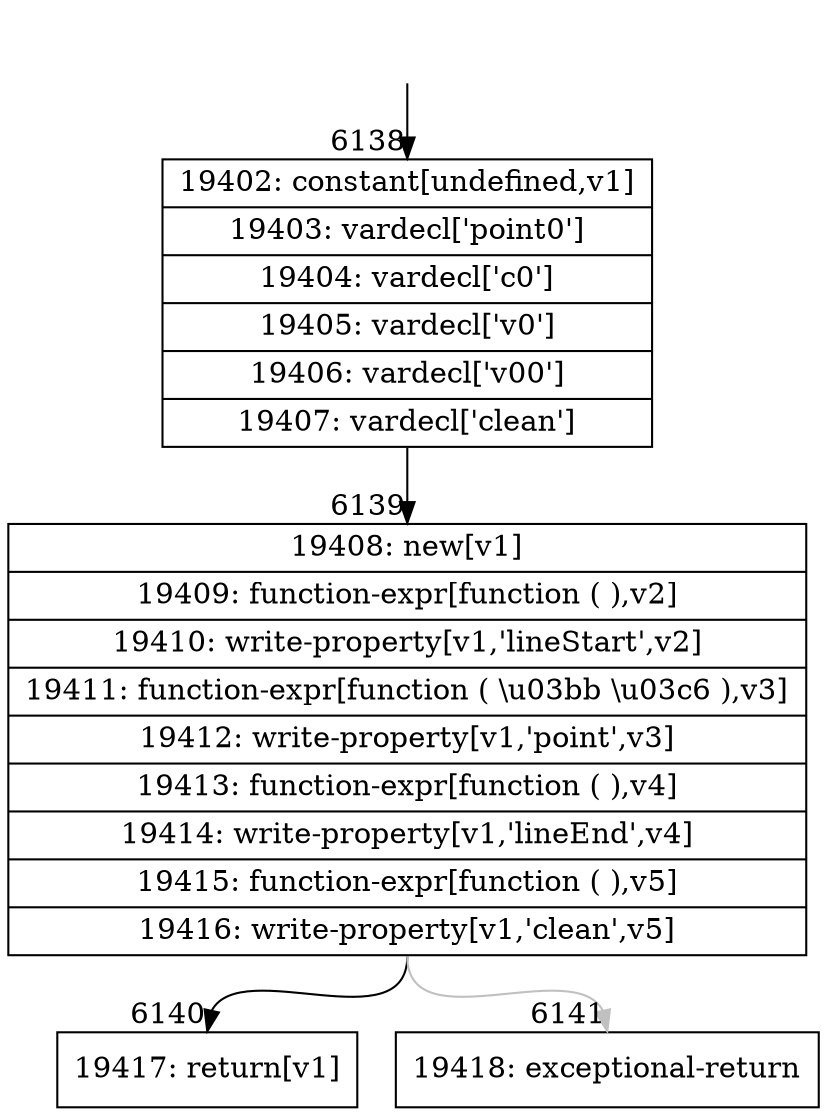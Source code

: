 digraph {
rankdir="TD"
BB_entry561[shape=none,label=""];
BB_entry561 -> BB6138 [tailport=s, headport=n, headlabel="    6138"]
BB6138 [shape=record label="{19402: constant[undefined,v1]|19403: vardecl['point0']|19404: vardecl['c0']|19405: vardecl['v0']|19406: vardecl['v00']|19407: vardecl['clean']}" ] 
BB6138 -> BB6139 [tailport=s, headport=n, headlabel="      6139"]
BB6139 [shape=record label="{19408: new[v1]|19409: function-expr[function ( ),v2]|19410: write-property[v1,'lineStart',v2]|19411: function-expr[function ( \\u03bb \\u03c6 ),v3]|19412: write-property[v1,'point',v3]|19413: function-expr[function ( ),v4]|19414: write-property[v1,'lineEnd',v4]|19415: function-expr[function ( ),v5]|19416: write-property[v1,'clean',v5]}" ] 
BB6139 -> BB6140 [tailport=s, headport=n, headlabel="      6140"]
BB6139 -> BB6141 [tailport=s, headport=n, color=gray, headlabel="      6141"]
BB6140 [shape=record label="{19417: return[v1]}" ] 
BB6141 [shape=record label="{19418: exceptional-return}" ] 
//#$~ 3586
}
